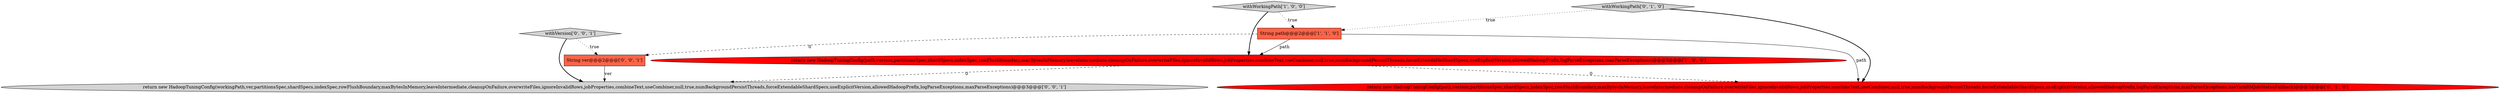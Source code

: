 digraph {
6 [style = filled, label = "withVersion['0', '0', '1']", fillcolor = lightgray, shape = diamond image = "AAA0AAABBB3BBB"];
0 [style = filled, label = "withWorkingPath['1', '0', '0']", fillcolor = lightgray, shape = diamond image = "AAA0AAABBB1BBB"];
4 [style = filled, label = "withWorkingPath['0', '1', '0']", fillcolor = lightgray, shape = diamond image = "AAA0AAABBB2BBB"];
5 [style = filled, label = "return new HadoopTuningConfig(workingPath,ver,partitionsSpec,shardSpecs,indexSpec,rowFlushBoundary,maxBytesInMemory,leaveIntermediate,cleanupOnFailure,overwriteFiles,ignoreInvalidRows,jobProperties,combineText,useCombiner,null,true,numBackgroundPersistThreads,forceExtendableShardSpecs,useExplicitVersion,allowedHadoopPrefix,logParseExceptions,maxParseExceptions)@@@3@@@['0', '0', '1']", fillcolor = lightgray, shape = ellipse image = "AAA0AAABBB3BBB"];
7 [style = filled, label = "String ver@@@2@@@['0', '0', '1']", fillcolor = tomato, shape = box image = "AAA0AAABBB3BBB"];
3 [style = filled, label = "return new HadoopTuningConfig(path,version,partitionsSpec,shardSpecs,indexSpec,rowFlushBoundary,maxBytesInMemory,leaveIntermediate,cleanupOnFailure,overwriteFiles,ignoreInvalidRows,jobProperties,combineText,useCombiner,null,true,numBackgroundPersistThreads,forceExtendableShardSpecs,useExplicitVersion,allowedHadoopPrefix,logParseExceptions,maxParseExceptions,useYarnRMJobStatusFallback)@@@3@@@['0', '1', '0']", fillcolor = red, shape = ellipse image = "AAA1AAABBB2BBB"];
1 [style = filled, label = "String path@@@2@@@['1', '1', '0']", fillcolor = tomato, shape = box image = "AAA0AAABBB1BBB"];
2 [style = filled, label = "return new HadoopTuningConfig(path,version,partitionsSpec,shardSpecs,indexSpec,rowFlushBoundary,maxBytesInMemory,leaveIntermediate,cleanupOnFailure,overwriteFiles,ignoreInvalidRows,jobProperties,combineText,useCombiner,null,true,numBackgroundPersistThreads,forceExtendableShardSpecs,useExplicitVersion,allowedHadoopPrefix,logParseExceptions,maxParseExceptions)@@@3@@@['1', '0', '0']", fillcolor = red, shape = ellipse image = "AAA1AAABBB1BBB"];
4->3 [style = bold, label=""];
6->5 [style = bold, label=""];
2->5 [style = dashed, label="0"];
0->2 [style = bold, label=""];
1->7 [style = dashed, label="0"];
2->3 [style = dashed, label="0"];
4->1 [style = dotted, label="true"];
1->3 [style = solid, label="path"];
1->2 [style = solid, label="path"];
7->5 [style = solid, label="ver"];
0->1 [style = dotted, label="true"];
6->7 [style = dotted, label="true"];
}
